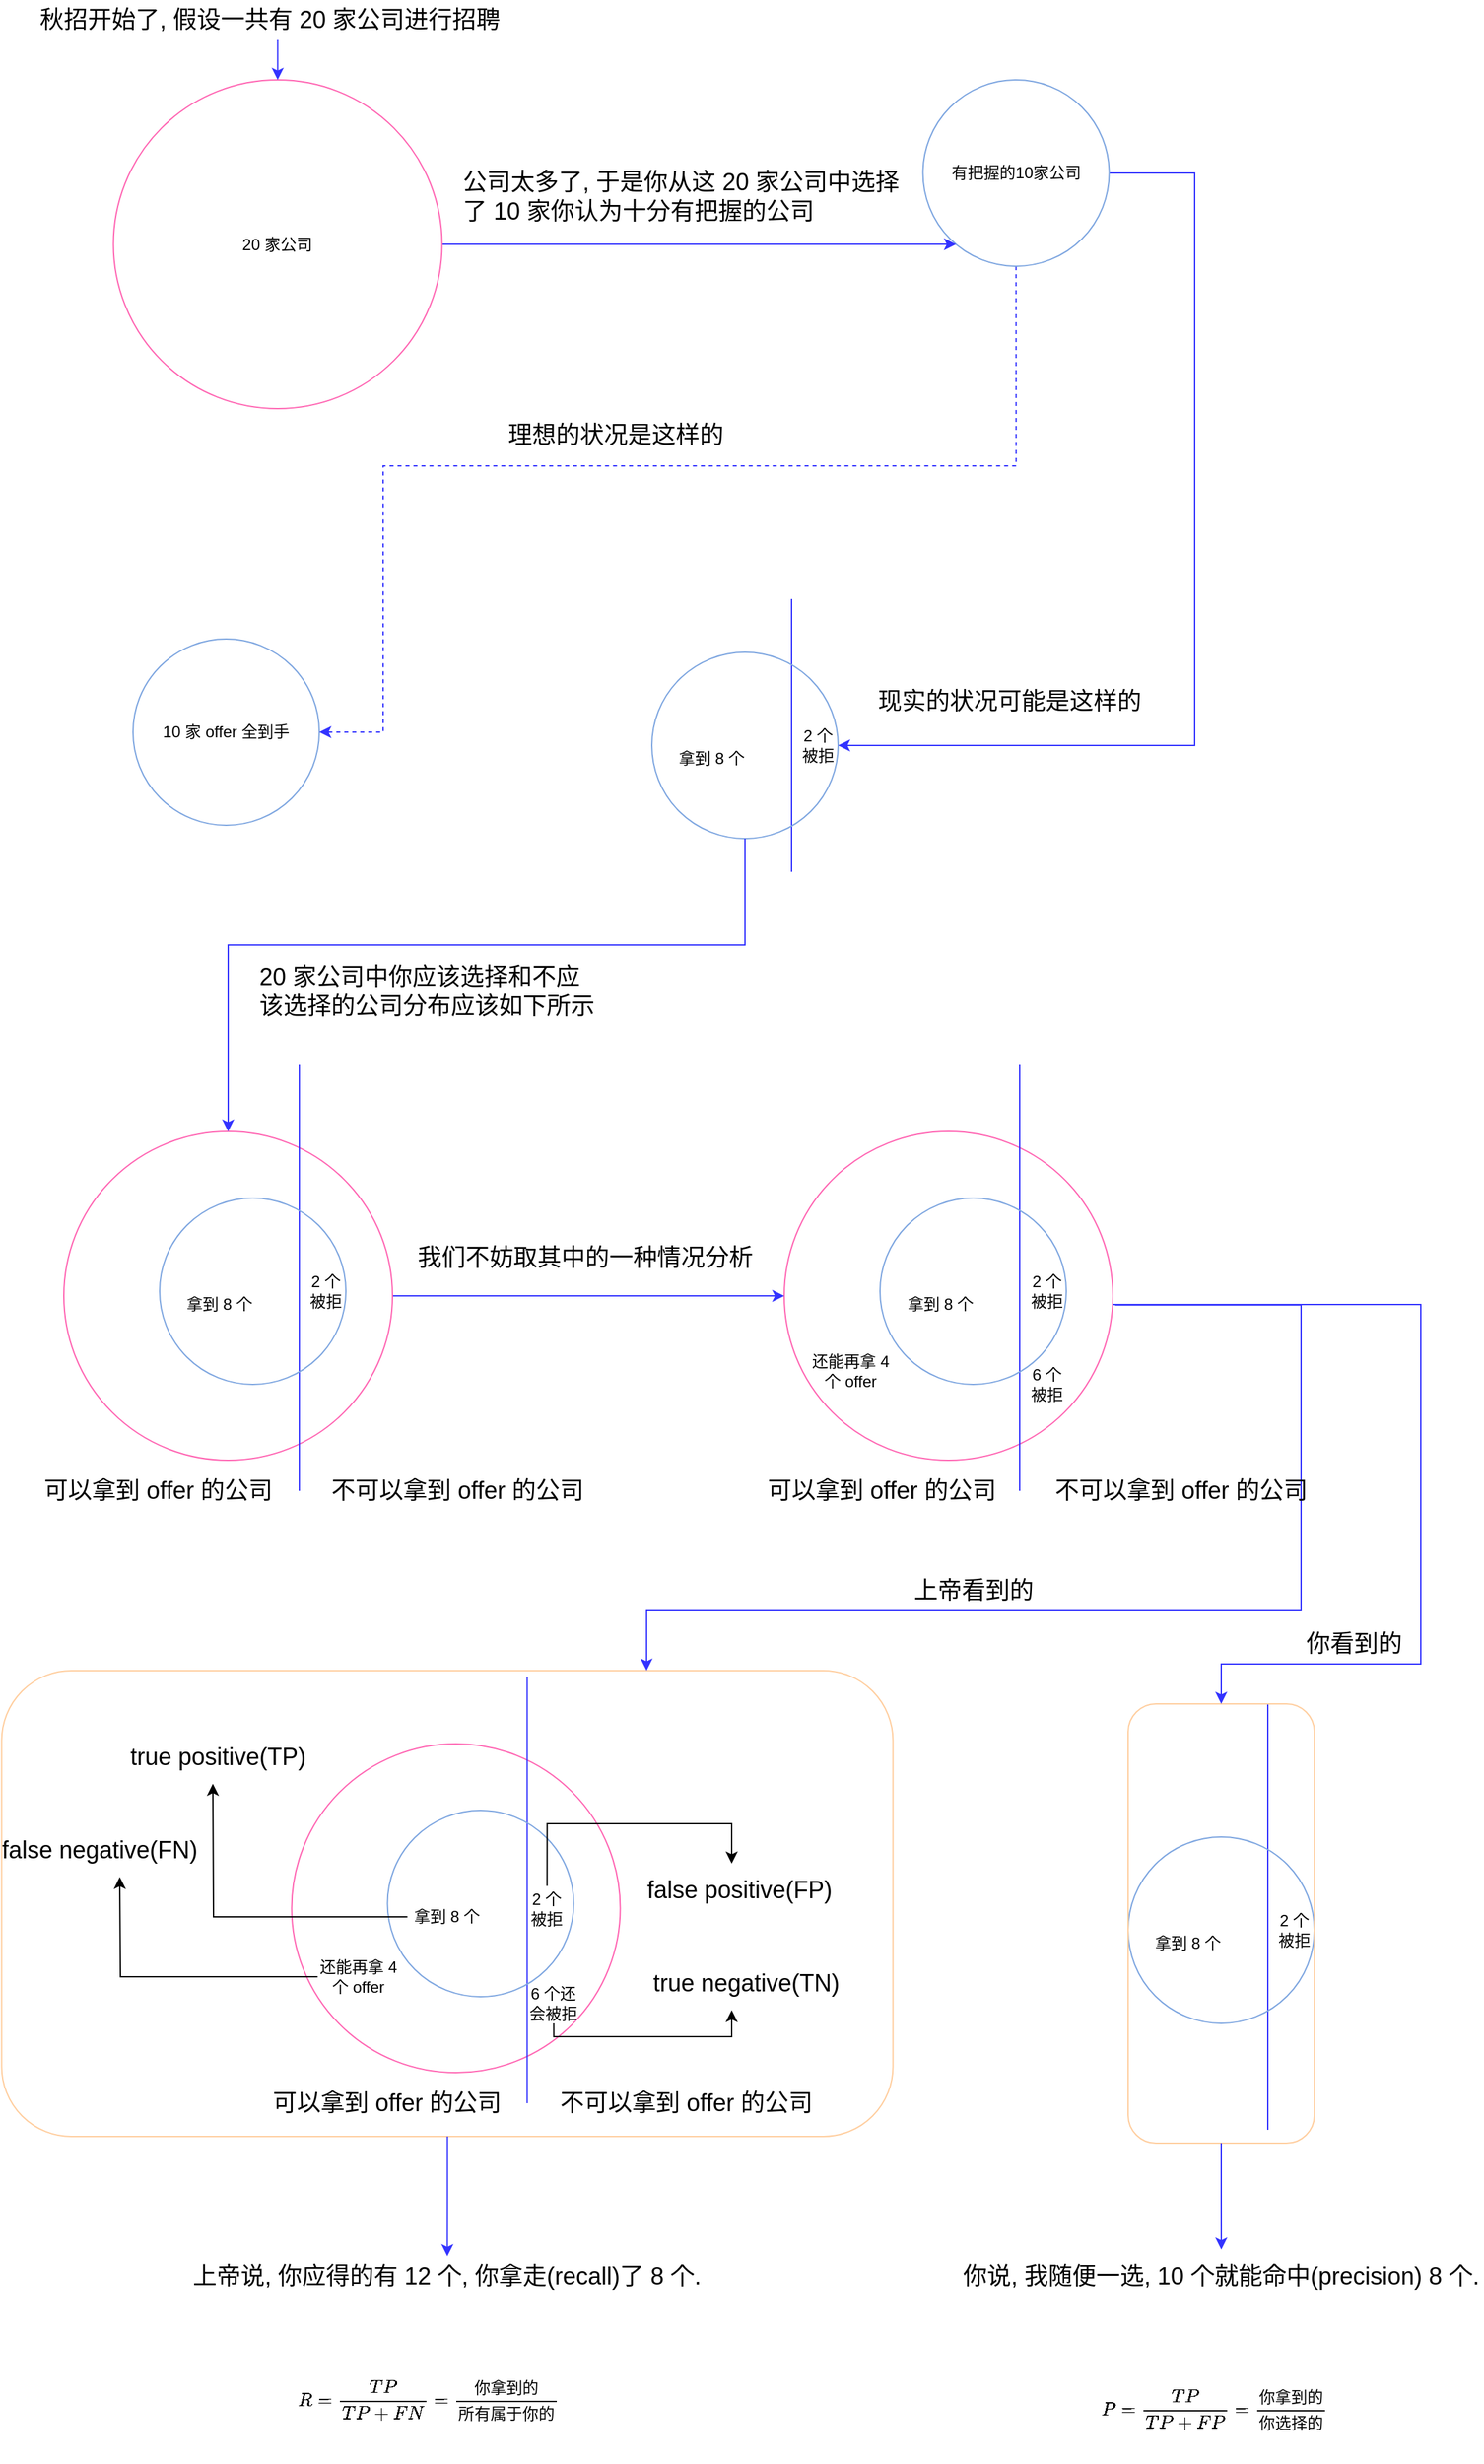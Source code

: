 <mxfile version="12.4.2" type="device" pages="1"><diagram id="gypm_ouJvsJa7ISWrZWn" name="Page-1"><mxGraphModel dx="1106" dy="830" grid="1" gridSize="10" guides="1" tooltips="1" connect="1" arrows="1" fold="1" page="1" pageScale="0.99" pageWidth="827" pageHeight="1169" background="none" math="1" shadow="0"><root><mxCell id="0"/><mxCell id="1" parent="0"/><mxCell id="sA03pR2fZzZyPwG4x-gr-2" value="" style="endArrow=none;html=1;strokeColor=#3333FF;" parent="1" edge="1"><mxGeometry width="50" height="50" relative="1" as="geometry"><mxPoint x="645" y="735" as="sourcePoint"/><mxPoint x="645" y="530" as="targetPoint"/></mxGeometry></mxCell><mxCell id="sA03pR2fZzZyPwG4x-gr-8" value="10 家 offer 全到手" style="ellipse;whiteSpace=wrap;html=1;aspect=fixed;fillColor=none;strokeColor=#7EA6E0;" parent="1" vertex="1"><mxGeometry x="150" y="560" width="140" height="140" as="geometry"/></mxCell><mxCell id="sA03pR2fZzZyPwG4x-gr-9" value="&lt;span style=&quot;font-size: 18px&quot;&gt;理想的状况是这样的&lt;/span&gt;" style="text;html=1;" parent="1" vertex="1"><mxGeometry x="430" y="390" width="170" height="30" as="geometry"/></mxCell><mxCell id="sA03pR2fZzZyPwG4x-gr-10" value="" style="ellipse;whiteSpace=wrap;html=1;aspect=fixed;fillColor=none;strokeColor=#7EA6E0;" parent="1" vertex="1"><mxGeometry x="540" y="570" width="140" height="140" as="geometry"/></mxCell><mxCell id="sA03pR2fZzZyPwG4x-gr-11" value="&lt;span style=&quot;font-size: 18px&quot;&gt;现实的状况可能是这样的&lt;/span&gt;" style="text;html=1;" parent="1" vertex="1"><mxGeometry x="708" y="590" width="208" height="30" as="geometry"/></mxCell><mxCell id="sA03pR2fZzZyPwG4x-gr-14" value="拿到 8 个" style="text;html=1;strokeColor=none;fillColor=none;align=center;verticalAlign=middle;whiteSpace=wrap;rounded=0;" parent="1" vertex="1"><mxGeometry x="555" y="640" width="60" height="20" as="geometry"/></mxCell><mxCell id="sA03pR2fZzZyPwG4x-gr-15" value="2 个&lt;br&gt;被拒" style="text;html=1;strokeColor=none;fillColor=none;align=center;verticalAlign=middle;whiteSpace=wrap;rounded=0;" parent="1" vertex="1"><mxGeometry x="635" y="630" width="60" height="20" as="geometry"/></mxCell><mxCell id="sA03pR2fZzZyPwG4x-gr-25" value="&lt;font style=&quot;font-size: 18px&quot;&gt;20 家公司中你应该选择和不应该选择的公司分布应该如下所示&lt;/font&gt;" style="text;html=1;strokeColor=none;fillColor=none;align=left;verticalAlign=middle;whiteSpace=wrap;rounded=0;" parent="1" vertex="1"><mxGeometry x="243.07" y="770" width="255.75" height="110" as="geometry"/></mxCell><mxCell id="sA03pR2fZzZyPwG4x-gr-27" value="" style="ellipse;whiteSpace=wrap;html=1;aspect=fixed;fillColor=none;strokeColor=#FF66B3;" parent="1" vertex="1"><mxGeometry x="639.5" y="930" width="247" height="247" as="geometry"/></mxCell><mxCell id="sA03pR2fZzZyPwG4x-gr-28" value="" style="endArrow=none;html=1;strokeColor=#3333FF;" parent="1" edge="1"><mxGeometry width="50" height="50" relative="1" as="geometry"><mxPoint x="816.5" y="1200" as="sourcePoint"/><mxPoint x="816.5" y="880" as="targetPoint"/></mxGeometry></mxCell><mxCell id="sA03pR2fZzZyPwG4x-gr-29" value="" style="ellipse;whiteSpace=wrap;html=1;aspect=fixed;fillColor=none;strokeColor=#7EA6E0;" parent="1" vertex="1"><mxGeometry x="711.5" y="980" width="140" height="140" as="geometry"/></mxCell><mxCell id="sA03pR2fZzZyPwG4x-gr-30" value="拿到 8 个" style="text;html=1;strokeColor=none;fillColor=none;align=center;verticalAlign=middle;whiteSpace=wrap;rounded=0;" parent="1" vertex="1"><mxGeometry x="726.5" y="1050" width="60" height="20" as="geometry"/></mxCell><mxCell id="sA03pR2fZzZyPwG4x-gr-31" value="2 个&lt;br&gt;被拒" style="text;html=1;strokeColor=none;fillColor=none;align=center;verticalAlign=middle;whiteSpace=wrap;rounded=0;" parent="1" vertex="1"><mxGeometry x="806.5" y="1040" width="60" height="20" as="geometry"/></mxCell><mxCell id="sA03pR2fZzZyPwG4x-gr-32" value="&lt;font style=&quot;font-size: 18px&quot;&gt;我们不妨取其中的一种情况分析&lt;/font&gt;" style="text;html=1;strokeColor=none;fillColor=none;align=left;verticalAlign=middle;whiteSpace=wrap;rounded=0;" parent="1" vertex="1"><mxGeometry x="362.25" y="970" width="260" height="110" as="geometry"/></mxCell><mxCell id="sA03pR2fZzZyPwG4x-gr-33" value="还能再拿 4 个 offer" style="text;html=1;strokeColor=none;fillColor=none;align=center;verticalAlign=middle;whiteSpace=wrap;rounded=0;" parent="1" vertex="1"><mxGeometry x="659" y="1100" width="61" height="20" as="geometry"/></mxCell><mxCell id="sA03pR2fZzZyPwG4x-gr-34" value="6 个&lt;br&gt;被拒" style="text;html=1;strokeColor=none;fillColor=none;align=center;verticalAlign=middle;whiteSpace=wrap;rounded=0;" parent="1" vertex="1"><mxGeometry x="806.5" y="1110" width="60" height="20" as="geometry"/></mxCell><mxCell id="sA03pR2fZzZyPwG4x-gr-102" style="edgeStyle=orthogonalEdgeStyle;rounded=0;orthogonalLoop=1;jettySize=auto;html=1;entryX=0;entryY=0.5;entryDx=0;entryDy=0;strokeColor=#3333FF;" parent="1" source="sA03pR2fZzZyPwG4x-gr-36" target="sA03pR2fZzZyPwG4x-gr-27" edge="1"><mxGeometry relative="1" as="geometry"/></mxCell><mxCell id="sA03pR2fZzZyPwG4x-gr-36" value="" style="ellipse;whiteSpace=wrap;html=1;aspect=fixed;fillColor=none;strokeColor=#FF66B3;" parent="1" vertex="1"><mxGeometry x="98" y="930" width="247" height="247" as="geometry"/></mxCell><mxCell id="sA03pR2fZzZyPwG4x-gr-106" style="edgeStyle=orthogonalEdgeStyle;rounded=0;orthogonalLoop=1;jettySize=auto;html=1;entryX=0.5;entryY=0;entryDx=0;entryDy=0;strokeColor=#3333FF;" parent="1" source="sA03pR2fZzZyPwG4x-gr-10" target="sA03pR2fZzZyPwG4x-gr-36" edge="1"><mxGeometry relative="1" as="geometry"><Array as="points"><mxPoint x="610" y="790"/><mxPoint x="222" y="790"/></Array></mxGeometry></mxCell><mxCell id="sA03pR2fZzZyPwG4x-gr-37" value="" style="endArrow=none;html=1;strokeColor=#3333FF;" parent="1" edge="1"><mxGeometry width="50" height="50" relative="1" as="geometry"><mxPoint x="275" y="1200" as="sourcePoint"/><mxPoint x="275" y="880" as="targetPoint"/></mxGeometry></mxCell><mxCell id="sA03pR2fZzZyPwG4x-gr-38" value="" style="ellipse;whiteSpace=wrap;html=1;aspect=fixed;fillColor=none;strokeColor=#7EA6E0;" parent="1" vertex="1"><mxGeometry x="170" y="980" width="140" height="140" as="geometry"/></mxCell><mxCell id="sA03pR2fZzZyPwG4x-gr-39" value="拿到 8 个" style="text;html=1;strokeColor=none;fillColor=none;align=center;verticalAlign=middle;whiteSpace=wrap;rounded=0;" parent="1" vertex="1"><mxGeometry x="185" y="1050" width="60" height="20" as="geometry"/></mxCell><mxCell id="sA03pR2fZzZyPwG4x-gr-40" value="2 个&lt;br&gt;被拒" style="text;html=1;strokeColor=none;fillColor=none;align=center;verticalAlign=middle;whiteSpace=wrap;rounded=0;" parent="1" vertex="1"><mxGeometry x="265" y="1040" width="60" height="20" as="geometry"/></mxCell><mxCell id="sA03pR2fZzZyPwG4x-gr-69" value="&lt;font style=&quot;font-size: 18px&quot;&gt;你说, 我随便一选, 10 个就能命中(precision) 8 个.&lt;br&gt;&lt;/font&gt;" style="text;html=1;strokeColor=none;fillColor=none;align=left;verticalAlign=middle;whiteSpace=wrap;rounded=0;" parent="1" vertex="1"><mxGeometry x="771.88" y="1770" width="392.25" height="40" as="geometry"/></mxCell><mxCell id="sA03pR2fZzZyPwG4x-gr-70" value="&lt;font style=&quot;font-size: 18px&quot;&gt;上帝说, 你应得的有 12 个, 你拿走(recall)了 8 个.&lt;br&gt;&lt;/font&gt;" style="text;html=1;strokeColor=none;fillColor=none;align=center;verticalAlign=middle;whiteSpace=wrap;rounded=0;" parent="1" vertex="1"><mxGeometry x="186.31" y="1775" width="399.87" height="30" as="geometry"/></mxCell><mxCell id="sA03pR2fZzZyPwG4x-gr-104" style="edgeStyle=orthogonalEdgeStyle;rounded=0;orthogonalLoop=1;jettySize=auto;html=1;strokeColor=#3333FF;dashed=1;" parent="1" source="sA03pR2fZzZyPwG4x-gr-1" target="sA03pR2fZzZyPwG4x-gr-8" edge="1"><mxGeometry relative="1" as="geometry"><Array as="points"><mxPoint x="814" y="430"/><mxPoint x="338" y="430"/><mxPoint x="338" y="630"/></Array></mxGeometry></mxCell><mxCell id="sA03pR2fZzZyPwG4x-gr-105" style="edgeStyle=orthogonalEdgeStyle;rounded=0;orthogonalLoop=1;jettySize=auto;html=1;strokeColor=#3333FF;" parent="1" source="sA03pR2fZzZyPwG4x-gr-1" target="sA03pR2fZzZyPwG4x-gr-10" edge="1"><mxGeometry relative="1" as="geometry"><Array as="points"><mxPoint x="948" y="210"/><mxPoint x="948" y="640"/></Array></mxGeometry></mxCell><mxCell id="sA03pR2fZzZyPwG4x-gr-1" value="有把握的10家公司" style="ellipse;whiteSpace=wrap;html=1;aspect=fixed;fillColor=none;strokeColor=#7EA6E0;" parent="1" vertex="1"><mxGeometry x="743.75" y="140.0" width="140" height="140" as="geometry"/></mxCell><mxCell id="sA03pR2fZzZyPwG4x-gr-101" value="&lt;font style=&quot;font-size: 18px&quot;&gt;公司太多了, 于是你从这 20 家公司中选择&lt;br&gt;了&amp;nbsp;10 家你认为十分有把握的公司&lt;/font&gt;" style="text;html=1;" parent="1" vertex="1"><mxGeometry x="395.5" y="200" width="316" height="70" as="geometry"/></mxCell><mxCell id="sA03pR2fZzZyPwG4x-gr-103" style="edgeStyle=orthogonalEdgeStyle;rounded=0;orthogonalLoop=1;jettySize=auto;html=1;strokeColor=#3333FF;" parent="1" source="sA03pR2fZzZyPwG4x-gr-4" target="sA03pR2fZzZyPwG4x-gr-1" edge="1"><mxGeometry relative="1" as="geometry"><Array as="points"><mxPoint x="738" y="264"/><mxPoint x="738" y="264"/></Array></mxGeometry></mxCell><mxCell id="sA03pR2fZzZyPwG4x-gr-107" value="&lt;font style=&quot;font-size: 18px&quot;&gt;可以拿到 offer 的公司&lt;/font&gt;" style="text;html=1;strokeColor=none;fillColor=none;align=center;verticalAlign=middle;whiteSpace=wrap;rounded=0;" parent="1" vertex="1"><mxGeometry x="78" y="1190" width="182" height="20" as="geometry"/></mxCell><mxCell id="sA03pR2fZzZyPwG4x-gr-108" value="&lt;font style=&quot;font-size: 18px&quot;&gt;不可以拿到 offer 的公司&lt;/font&gt;" style="text;html=1;strokeColor=none;fillColor=none;align=center;verticalAlign=middle;whiteSpace=wrap;rounded=0;" parent="1" vertex="1"><mxGeometry x="298" y="1190" width="192" height="20" as="geometry"/></mxCell><mxCell id="sA03pR2fZzZyPwG4x-gr-3" value="&lt;font style=&quot;font-size: 18px&quot;&gt;秋招开始了, 假设一共有 20 家公司进行招聘&amp;nbsp;&lt;/font&gt;" style="text;html=1;strokeColor=none;fillColor=none;align=left;verticalAlign=middle;whiteSpace=wrap;rounded=0;" parent="1" vertex="1"><mxGeometry x="78" y="80" width="361.5" height="30" as="geometry"/></mxCell><mxCell id="sA03pR2fZzZyPwG4x-gr-4" value="20 家公司" style="ellipse;whiteSpace=wrap;html=1;aspect=fixed;fillColor=none;strokeColor=#FF66B3;" parent="1" vertex="1"><mxGeometry x="135.25" y="140.0" width="247" height="247" as="geometry"/></mxCell><mxCell id="sA03pR2fZzZyPwG4x-gr-109" style="edgeStyle=orthogonalEdgeStyle;rounded=0;orthogonalLoop=1;jettySize=auto;html=1;entryX=0.5;entryY=0;entryDx=0;entryDy=0;strokeColor=#3333FF;" parent="1" source="sA03pR2fZzZyPwG4x-gr-3" target="sA03pR2fZzZyPwG4x-gr-4" edge="1"><mxGeometry relative="1" as="geometry"/></mxCell><mxCell id="sA03pR2fZzZyPwG4x-gr-110" value="" style="group;rounded=0;comic=0;perimeterSpacing=0;fillColor=none;" parent="1" vertex="1" connectable="0"><mxGeometry x="50" y="1340" width="670" height="350" as="geometry"/></mxCell><mxCell id="sA03pR2fZzZyPwG4x-gr-46" value="" style="ellipse;whiteSpace=wrap;html=1;aspect=fixed;fillColor=none;strokeColor=#FF66B3;" parent="sA03pR2fZzZyPwG4x-gr-110" vertex="1"><mxGeometry x="219.25" y="50" width="247" height="247" as="geometry"/></mxCell><mxCell id="sA03pR2fZzZyPwG4x-gr-47" value="" style="endArrow=none;html=1;strokeColor=#3333FF;" parent="sA03pR2fZzZyPwG4x-gr-110" edge="1"><mxGeometry width="50" height="50" relative="1" as="geometry"><mxPoint x="396.25" y="320" as="sourcePoint"/><mxPoint x="396.25" as="targetPoint"/></mxGeometry></mxCell><mxCell id="sA03pR2fZzZyPwG4x-gr-48" value="" style="ellipse;whiteSpace=wrap;html=1;aspect=fixed;fillColor=none;strokeColor=#7EA6E0;" parent="sA03pR2fZzZyPwG4x-gr-110" vertex="1"><mxGeometry x="291.25" y="100" width="140" height="140" as="geometry"/></mxCell><mxCell id="sA03pR2fZzZyPwG4x-gr-58" style="edgeStyle=orthogonalEdgeStyle;rounded=0;orthogonalLoop=1;jettySize=auto;html=1;" parent="sA03pR2fZzZyPwG4x-gr-110" source="sA03pR2fZzZyPwG4x-gr-49" edge="1"><mxGeometry relative="1" as="geometry"><mxPoint x="160" y="80" as="targetPoint"/></mxGeometry></mxCell><mxCell id="sA03pR2fZzZyPwG4x-gr-49" value="拿到 8 个" style="text;html=1;strokeColor=none;fillColor=none;align=center;verticalAlign=middle;whiteSpace=wrap;rounded=0;" parent="sA03pR2fZzZyPwG4x-gr-110" vertex="1"><mxGeometry x="306.25" y="170" width="60" height="20" as="geometry"/></mxCell><mxCell id="sA03pR2fZzZyPwG4x-gr-60" style="edgeStyle=orthogonalEdgeStyle;rounded=0;orthogonalLoop=1;jettySize=auto;html=1;exitX=0.5;exitY=0;exitDx=0;exitDy=0;" parent="sA03pR2fZzZyPwG4x-gr-110" source="sA03pR2fZzZyPwG4x-gr-50" edge="1"><mxGeometry relative="1" as="geometry"><mxPoint x="550" y="140" as="targetPoint"/><Array as="points"><mxPoint x="411" y="110"/><mxPoint x="550" y="110"/></Array></mxGeometry></mxCell><mxCell id="sA03pR2fZzZyPwG4x-gr-50" value="2 个&lt;br&gt;被拒" style="text;html=1;strokeColor=none;fillColor=none;align=center;verticalAlign=middle;whiteSpace=wrap;rounded=0;" parent="sA03pR2fZzZyPwG4x-gr-110" vertex="1"><mxGeometry x="391.25" y="156.75" width="40" height="33.5" as="geometry"/></mxCell><mxCell id="sA03pR2fZzZyPwG4x-gr-57" style="edgeStyle=orthogonalEdgeStyle;rounded=0;orthogonalLoop=1;jettySize=auto;html=1;" parent="sA03pR2fZzZyPwG4x-gr-110" source="sA03pR2fZzZyPwG4x-gr-51" edge="1"><mxGeometry relative="1" as="geometry"><mxPoint x="90" y="150" as="targetPoint"/></mxGeometry></mxCell><mxCell id="sA03pR2fZzZyPwG4x-gr-51" value="还能再拿 4 个 offer" style="text;html=1;strokeColor=none;fillColor=none;align=center;verticalAlign=middle;whiteSpace=wrap;rounded=0;" parent="sA03pR2fZzZyPwG4x-gr-110" vertex="1"><mxGeometry x="238.75" y="210" width="61" height="30" as="geometry"/></mxCell><mxCell id="sA03pR2fZzZyPwG4x-gr-61" style="edgeStyle=orthogonalEdgeStyle;rounded=0;orthogonalLoop=1;jettySize=auto;html=1;exitX=0.5;exitY=1;exitDx=0;exitDy=0;" parent="sA03pR2fZzZyPwG4x-gr-110" source="sA03pR2fZzZyPwG4x-gr-52" edge="1"><mxGeometry relative="1" as="geometry"><mxPoint x="550" y="250" as="targetPoint"/><mxPoint x="416" y="260" as="sourcePoint"/><Array as="points"><mxPoint x="416" y="270"/><mxPoint x="550" y="270"/></Array></mxGeometry></mxCell><mxCell id="sA03pR2fZzZyPwG4x-gr-52" value="6 个还会被拒" style="text;html=1;strokeColor=none;fillColor=none;align=center;verticalAlign=middle;whiteSpace=wrap;rounded=0;" parent="sA03pR2fZzZyPwG4x-gr-110" vertex="1"><mxGeometry x="394.38" y="230" width="43.75" height="30" as="geometry"/></mxCell><mxCell id="sA03pR2fZzZyPwG4x-gr-62" value="&lt;font style=&quot;font-size: 18px&quot;&gt;true positive(TP)&lt;/font&gt;" style="text;html=1;strokeColor=none;fillColor=none;align=center;verticalAlign=middle;whiteSpace=wrap;rounded=0;" parent="sA03pR2fZzZyPwG4x-gr-110" vertex="1"><mxGeometry x="93.5" y="50" width="140" height="20" as="geometry"/></mxCell><mxCell id="sA03pR2fZzZyPwG4x-gr-63" value="&lt;font style=&quot;font-size: 18px&quot;&gt;false negative(FN)&lt;/font&gt;" style="text;html=1;strokeColor=none;fillColor=none;align=center;verticalAlign=middle;whiteSpace=wrap;rounded=0;" parent="sA03pR2fZzZyPwG4x-gr-110" vertex="1"><mxGeometry y="120" width="150" height="20" as="geometry"/></mxCell><mxCell id="sA03pR2fZzZyPwG4x-gr-64" value="&lt;font style=&quot;font-size: 18px&quot;&gt;false positive(FP)&lt;/font&gt;" style="text;html=1;strokeColor=none;fillColor=none;align=center;verticalAlign=middle;whiteSpace=wrap;rounded=0;" parent="sA03pR2fZzZyPwG4x-gr-110" vertex="1"><mxGeometry x="482" y="150" width="148" height="20" as="geometry"/></mxCell><mxCell id="sA03pR2fZzZyPwG4x-gr-65" value="&lt;font style=&quot;font-size: 18px&quot;&gt;true negative(TN)&lt;/font&gt;" style="text;html=1;strokeColor=none;fillColor=none;align=center;verticalAlign=middle;whiteSpace=wrap;rounded=0;" parent="sA03pR2fZzZyPwG4x-gr-110" vertex="1"><mxGeometry x="482" y="220" width="158" height="20" as="geometry"/></mxCell><mxCell id="sA03pR2fZzZyPwG4x-gr-111" value="" style="rounded=1;whiteSpace=wrap;html=1;comic=0;strokeColor=#FFCE9F;fillColor=none;" parent="sA03pR2fZzZyPwG4x-gr-110" vertex="1"><mxGeometry x="1.25" y="-5" width="670" height="350" as="geometry"/></mxCell><mxCell id="QAZKmur-e_QKSd1Lvn4W-5" value="&lt;font style=&quot;font-size: 18px&quot;&gt;可以拿到 offer 的公司&lt;/font&gt;" style="text;html=1;strokeColor=none;fillColor=none;align=center;verticalAlign=middle;whiteSpace=wrap;rounded=0;" parent="sA03pR2fZzZyPwG4x-gr-110" vertex="1"><mxGeometry x="200" y="310" width="182" height="20" as="geometry"/></mxCell><mxCell id="QAZKmur-e_QKSd1Lvn4W-6" value="&lt;font style=&quot;font-size: 18px&quot;&gt;不可以拿到 offer 的公司&lt;/font&gt;" style="text;html=1;strokeColor=none;fillColor=none;align=center;verticalAlign=middle;whiteSpace=wrap;rounded=0;" parent="sA03pR2fZzZyPwG4x-gr-110" vertex="1"><mxGeometry x="420" y="310" width="192" height="20" as="geometry"/></mxCell><mxCell id="sA03pR2fZzZyPwG4x-gr-112" style="edgeStyle=orthogonalEdgeStyle;rounded=0;orthogonalLoop=1;jettySize=auto;html=1;strokeColor=#3333FF;exitX=1.007;exitY=0.528;exitDx=0;exitDy=0;exitPerimeter=0;" parent="1" source="sA03pR2fZzZyPwG4x-gr-27" target="sA03pR2fZzZyPwG4x-gr-111" edge="1"><mxGeometry relative="1" as="geometry"><Array as="points"><mxPoint x="1028" y="1061"/><mxPoint x="1028" y="1290"/><mxPoint x="536" y="1290"/></Array></mxGeometry></mxCell><mxCell id="sA03pR2fZzZyPwG4x-gr-113" value="&lt;font style=&quot;font-size: 18px&quot;&gt;上帝看到的&lt;/font&gt;" style="text;html=1;strokeColor=none;fillColor=none;align=center;verticalAlign=middle;whiteSpace=wrap;rounded=0;comic=0;" parent="1" vertex="1"><mxGeometry x="691.5" y="1240" width="180" height="70" as="geometry"/></mxCell><mxCell id="sA03pR2fZzZyPwG4x-gr-119" value="" style="group" parent="1" vertex="1" connectable="0"><mxGeometry x="898" y="1360" width="155" height="330" as="geometry"/></mxCell><mxCell id="sA03pR2fZzZyPwG4x-gr-115" value="" style="endArrow=none;html=1;strokeColor=#3333FF;" parent="sA03pR2fZzZyPwG4x-gr-119" edge="1"><mxGeometry width="50" height="50" relative="1" as="geometry"><mxPoint x="105.0" y="320.0" as="sourcePoint"/><mxPoint x="105.0" as="targetPoint"/></mxGeometry></mxCell><mxCell id="sA03pR2fZzZyPwG4x-gr-116" value="" style="ellipse;whiteSpace=wrap;html=1;aspect=fixed;fillColor=none;strokeColor=#7EA6E0;" parent="sA03pR2fZzZyPwG4x-gr-119" vertex="1"><mxGeometry y="100" width="140" height="140" as="geometry"/></mxCell><mxCell id="sA03pR2fZzZyPwG4x-gr-117" value="拿到 8 个" style="text;html=1;strokeColor=none;fillColor=none;align=center;verticalAlign=middle;whiteSpace=wrap;rounded=0;" parent="sA03pR2fZzZyPwG4x-gr-119" vertex="1"><mxGeometry x="15" y="170" width="60" height="20" as="geometry"/></mxCell><mxCell id="sA03pR2fZzZyPwG4x-gr-118" value="2 个&lt;br&gt;被拒" style="text;html=1;strokeColor=none;fillColor=none;align=center;verticalAlign=middle;whiteSpace=wrap;rounded=0;" parent="sA03pR2fZzZyPwG4x-gr-119" vertex="1"><mxGeometry x="95" y="160" width="60" height="20" as="geometry"/></mxCell><mxCell id="sA03pR2fZzZyPwG4x-gr-120" value="" style="rounded=1;whiteSpace=wrap;html=1;comic=0;strokeColor=#FFCE9F;fillColor=none;" parent="sA03pR2fZzZyPwG4x-gr-119" vertex="1"><mxGeometry width="140" height="330" as="geometry"/></mxCell><mxCell id="sA03pR2fZzZyPwG4x-gr-122" value="&lt;font style=&quot;font-size: 18px&quot;&gt;你看到的&lt;/font&gt;" style="text;html=1;strokeColor=none;fillColor=none;align=center;verticalAlign=middle;whiteSpace=wrap;rounded=0;comic=0;" parent="1" vertex="1"><mxGeometry x="978" y="1280" width="180" height="70" as="geometry"/></mxCell><mxCell id="sA03pR2fZzZyPwG4x-gr-124" style="edgeStyle=orthogonalEdgeStyle;rounded=0;orthogonalLoop=1;jettySize=auto;html=1;strokeColor=#3333FF;" parent="1" source="sA03pR2fZzZyPwG4x-gr-111" target="sA03pR2fZzZyPwG4x-gr-70" edge="1"><mxGeometry relative="1" as="geometry"/></mxCell><mxCell id="sA03pR2fZzZyPwG4x-gr-121" style="edgeStyle=orthogonalEdgeStyle;rounded=0;orthogonalLoop=1;jettySize=auto;html=1;strokeColor=#3333FF;" parent="1" source="sA03pR2fZzZyPwG4x-gr-27" target="sA03pR2fZzZyPwG4x-gr-120" edge="1"><mxGeometry relative="1" as="geometry"><Array as="points"><mxPoint x="1118" y="1060"/><mxPoint x="1118" y="1330"/><mxPoint x="968" y="1330"/></Array></mxGeometry></mxCell><mxCell id="sA03pR2fZzZyPwG4x-gr-125" style="edgeStyle=orthogonalEdgeStyle;rounded=0;orthogonalLoop=1;jettySize=auto;html=1;strokeColor=#3333FF;" parent="1" source="sA03pR2fZzZyPwG4x-gr-120" target="sA03pR2fZzZyPwG4x-gr-69" edge="1"><mxGeometry relative="1" as="geometry"/></mxCell><mxCell id="sA03pR2fZzZyPwG4x-gr-126" value="&lt;br&gt;&lt;br&gt;$$ R = \frac{TP}{TP+FN} = \frac{你拿到的}{所有属于你的}$$&lt;br&gt;&lt;br&gt;&lt;br&gt;" style="text;html=1;align=center;verticalAlign=middle;resizable=0;points=[];;autosize=1;" parent="1" vertex="1"><mxGeometry x="205.94" y="1850" width="330" height="80" as="geometry"/></mxCell><mxCell id="sA03pR2fZzZyPwG4x-gr-127" value="&lt;br&gt;&lt;br&gt;$$ P = \frac{TP}{TP+FP} = \frac{你拿到的}{你选择的}$$&lt;br&gt;&lt;br&gt;" style="text;html=1;align=center;verticalAlign=middle;resizable=0;points=[];;autosize=1;" parent="1" vertex="1"><mxGeometry x="806.5" y="1860" width="310" height="60" as="geometry"/></mxCell><mxCell id="QAZKmur-e_QKSd1Lvn4W-3" value="&lt;font style=&quot;font-size: 18px&quot;&gt;可以拿到 offer 的公司&lt;/font&gt;" style="text;html=1;strokeColor=none;fillColor=none;align=center;verticalAlign=middle;whiteSpace=wrap;rounded=0;" parent="1" vertex="1"><mxGeometry x="622.25" y="1190" width="182" height="20" as="geometry"/></mxCell><mxCell id="QAZKmur-e_QKSd1Lvn4W-4" value="&lt;font style=&quot;font-size: 18px&quot;&gt;不可以拿到 offer 的公司&lt;/font&gt;" style="text;html=1;strokeColor=none;fillColor=none;align=center;verticalAlign=middle;whiteSpace=wrap;rounded=0;" parent="1" vertex="1"><mxGeometry x="842.25" y="1190" width="192" height="20" as="geometry"/></mxCell></root></mxGraphModel></diagram></mxfile>
